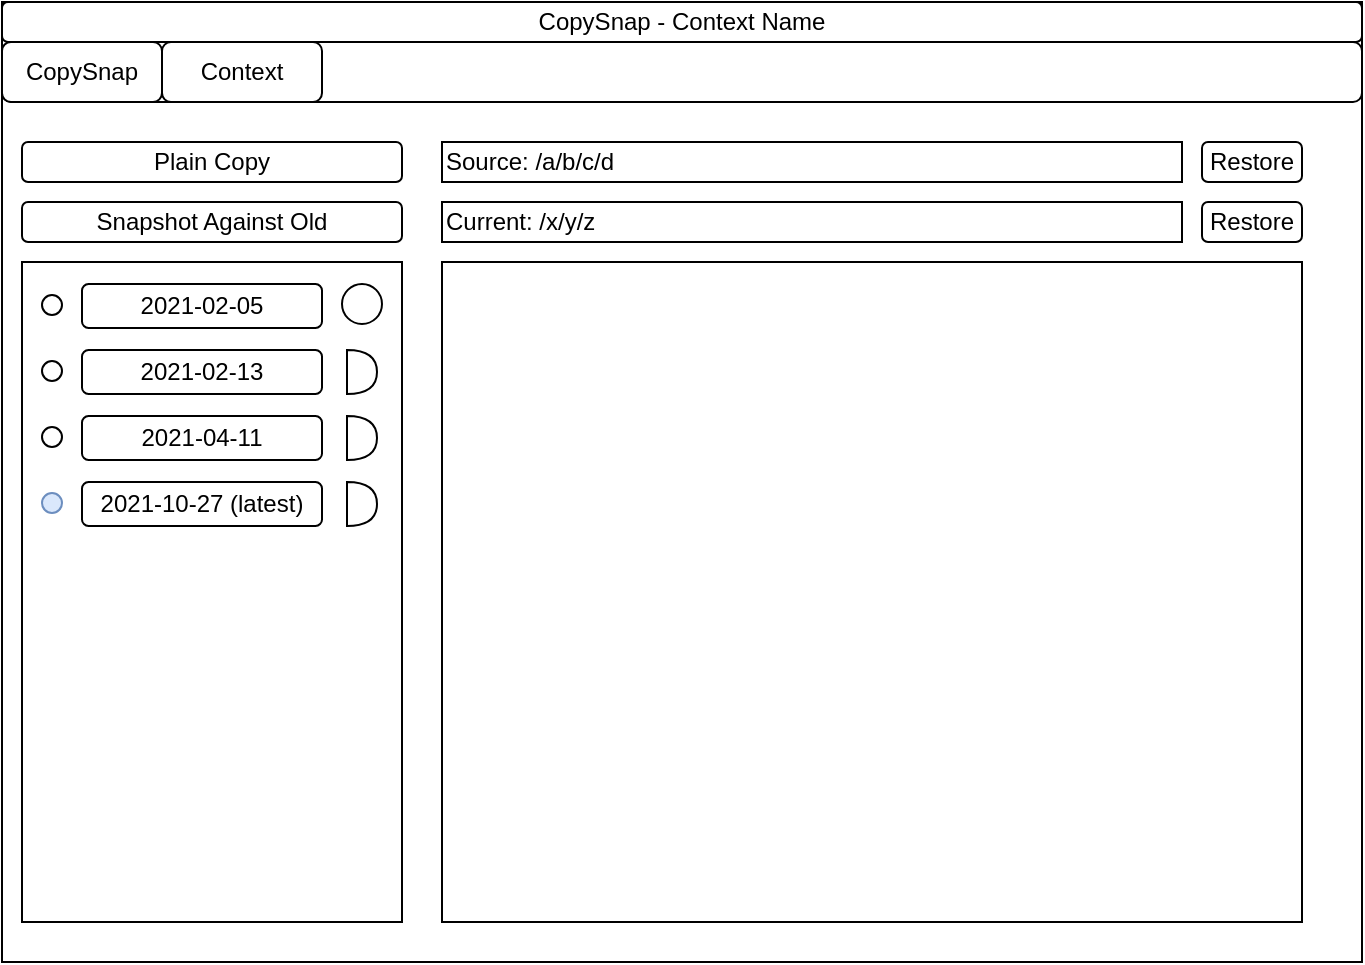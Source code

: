 <mxfile version="14.4.2"><diagram id="3kdt6sMNLZPnBpOchGmY" name="Page-1"><mxGraphModel dx="1367" dy="701" grid="1" gridSize="10" guides="1" tooltips="1" connect="1" arrows="1" fold="1" page="1" pageScale="1" pageWidth="827" pageHeight="1169" math="0" shadow="0"><root><mxCell id="0"/><mxCell id="1" parent="0"/><mxCell id="PLfRLF_s5i0_peuZkODx-4" value="" style="rounded=0;whiteSpace=wrap;html=1;" vertex="1" parent="1"><mxGeometry x="80" y="80" width="680" height="480" as="geometry"/></mxCell><mxCell id="PLfRLF_s5i0_peuZkODx-5" value="CopySnap - Context Name" style="rounded=1;whiteSpace=wrap;html=1;" vertex="1" parent="1"><mxGeometry x="80" y="80" width="680" height="20" as="geometry"/></mxCell><mxCell id="PLfRLF_s5i0_peuZkODx-6" value="" style="rounded=1;whiteSpace=wrap;html=1;align=left;" vertex="1" parent="1"><mxGeometry x="80" y="100" width="680" height="30" as="geometry"/></mxCell><mxCell id="PLfRLF_s5i0_peuZkODx-7" value="Context" style="rounded=1;whiteSpace=wrap;html=1;" vertex="1" parent="1"><mxGeometry x="160" y="100" width="80" height="30" as="geometry"/></mxCell><mxCell id="PLfRLF_s5i0_peuZkODx-8" value="CopySnap" style="rounded=1;whiteSpace=wrap;html=1;" vertex="1" parent="1"><mxGeometry x="80" y="100" width="80" height="30" as="geometry"/></mxCell><mxCell id="PLfRLF_s5i0_peuZkODx-10" value="&lt;div align=&quot;left&quot;&gt;Source: /a/b/c/d&lt;br&gt;&lt;/div&gt;" style="rounded=0;whiteSpace=wrap;html=1;align=left;" vertex="1" parent="1"><mxGeometry x="300" y="150" width="370" height="20" as="geometry"/></mxCell><mxCell id="PLfRLF_s5i0_peuZkODx-11" value="" style="rounded=0;whiteSpace=wrap;html=1;" vertex="1" parent="1"><mxGeometry x="300" y="210" width="430" height="330" as="geometry"/></mxCell><mxCell id="PLfRLF_s5i0_peuZkODx-41" value="" style="group" vertex="1" connectable="0" parent="1"><mxGeometry x="90" y="210" width="190" height="330" as="geometry"/></mxCell><mxCell id="PLfRLF_s5i0_peuZkODx-24" value="" style="rounded=0;whiteSpace=wrap;html=1;" vertex="1" parent="PLfRLF_s5i0_peuZkODx-41"><mxGeometry width="190" height="330" as="geometry"/></mxCell><mxCell id="PLfRLF_s5i0_peuZkODx-12" value="2021-02-05" style="rounded=1;whiteSpace=wrap;html=1;" vertex="1" parent="PLfRLF_s5i0_peuZkODx-41"><mxGeometry x="30" y="11" width="120" height="22" as="geometry"/></mxCell><mxCell id="PLfRLF_s5i0_peuZkODx-17" value="2021-02-13" style="rounded=1;whiteSpace=wrap;html=1;" vertex="1" parent="PLfRLF_s5i0_peuZkODx-41"><mxGeometry x="30" y="44" width="120" height="22" as="geometry"/></mxCell><mxCell id="PLfRLF_s5i0_peuZkODx-18" value="2021-04-11" style="rounded=1;whiteSpace=wrap;html=1;" vertex="1" parent="PLfRLF_s5i0_peuZkODx-41"><mxGeometry x="30" y="77" width="120" height="22" as="geometry"/></mxCell><mxCell id="PLfRLF_s5i0_peuZkODx-19" value="2021-10-27 (latest)" style="rounded=1;whiteSpace=wrap;html=1;" vertex="1" parent="PLfRLF_s5i0_peuZkODx-41"><mxGeometry x="30" y="110.0" width="120" height="22" as="geometry"/></mxCell><mxCell id="PLfRLF_s5i0_peuZkODx-20" value="" style="ellipse;whiteSpace=wrap;html=1;aspect=fixed;rounded=0;" vertex="1" parent="PLfRLF_s5i0_peuZkODx-41"><mxGeometry x="10" y="16.5" width="10" height="10" as="geometry"/></mxCell><mxCell id="PLfRLF_s5i0_peuZkODx-21" value="" style="ellipse;whiteSpace=wrap;html=1;aspect=fixed;rounded=0;" vertex="1" parent="PLfRLF_s5i0_peuZkODx-41"><mxGeometry x="10" y="49.5" width="10" height="10" as="geometry"/></mxCell><mxCell id="PLfRLF_s5i0_peuZkODx-22" value="" style="ellipse;whiteSpace=wrap;html=1;aspect=fixed;rounded=0;" vertex="1" parent="PLfRLF_s5i0_peuZkODx-41"><mxGeometry x="10" y="82.5" width="10" height="10" as="geometry"/></mxCell><mxCell id="PLfRLF_s5i0_peuZkODx-23" value="" style="ellipse;whiteSpace=wrap;html=1;aspect=fixed;rounded=0;fillColor=#dae8fc;strokeColor=#6c8ebf;" vertex="1" parent="PLfRLF_s5i0_peuZkODx-41"><mxGeometry x="10" y="115.5" width="10" height="10" as="geometry"/></mxCell><mxCell id="PLfRLF_s5i0_peuZkODx-33" value="" style="ellipse;whiteSpace=wrap;html=1;aspect=fixed;rounded=0;" vertex="1" parent="PLfRLF_s5i0_peuZkODx-41"><mxGeometry x="160" y="11" width="20" height="20" as="geometry"/></mxCell><mxCell id="PLfRLF_s5i0_peuZkODx-35" value="" style="shape=or;whiteSpace=wrap;html=1;rounded=0;" vertex="1" parent="PLfRLF_s5i0_peuZkODx-41"><mxGeometry x="162.5" y="77" width="15" height="22" as="geometry"/></mxCell><mxCell id="PLfRLF_s5i0_peuZkODx-36" value="" style="shape=or;whiteSpace=wrap;html=1;rounded=0;" vertex="1" parent="PLfRLF_s5i0_peuZkODx-41"><mxGeometry x="162.5" y="110.0" width="15" height="22" as="geometry"/></mxCell><mxCell id="PLfRLF_s5i0_peuZkODx-38" value="" style="shape=or;whiteSpace=wrap;html=1;rounded=0;" vertex="1" parent="PLfRLF_s5i0_peuZkODx-41"><mxGeometry x="162.5" y="44" width="15" height="22" as="geometry"/></mxCell><mxCell id="PLfRLF_s5i0_peuZkODx-43" value="Current: /x/y/z" style="rounded=0;whiteSpace=wrap;html=1;align=left;" vertex="1" parent="1"><mxGeometry x="300" y="180" width="370" height="20" as="geometry"/></mxCell><mxCell id="PLfRLF_s5i0_peuZkODx-30" value="Plain Copy" style="rounded=1;whiteSpace=wrap;html=1;" vertex="1" parent="1"><mxGeometry x="90" y="150" width="190" height="20" as="geometry"/></mxCell><mxCell id="PLfRLF_s5i0_peuZkODx-31" value="Snapshot Against Old" style="rounded=1;whiteSpace=wrap;html=1;" vertex="1" parent="1"><mxGeometry x="90" y="180" width="190" height="20" as="geometry"/></mxCell><mxCell id="PLfRLF_s5i0_peuZkODx-40" value="Restore" style="rounded=1;whiteSpace=wrap;html=1;" vertex="1" parent="1"><mxGeometry x="680" y="150" width="50" height="20" as="geometry"/></mxCell><mxCell id="PLfRLF_s5i0_peuZkODx-44" value="Restore" style="rounded=1;whiteSpace=wrap;html=1;" vertex="1" parent="1"><mxGeometry x="680" y="180" width="50" height="20" as="geometry"/></mxCell></root></mxGraphModel></diagram></mxfile>